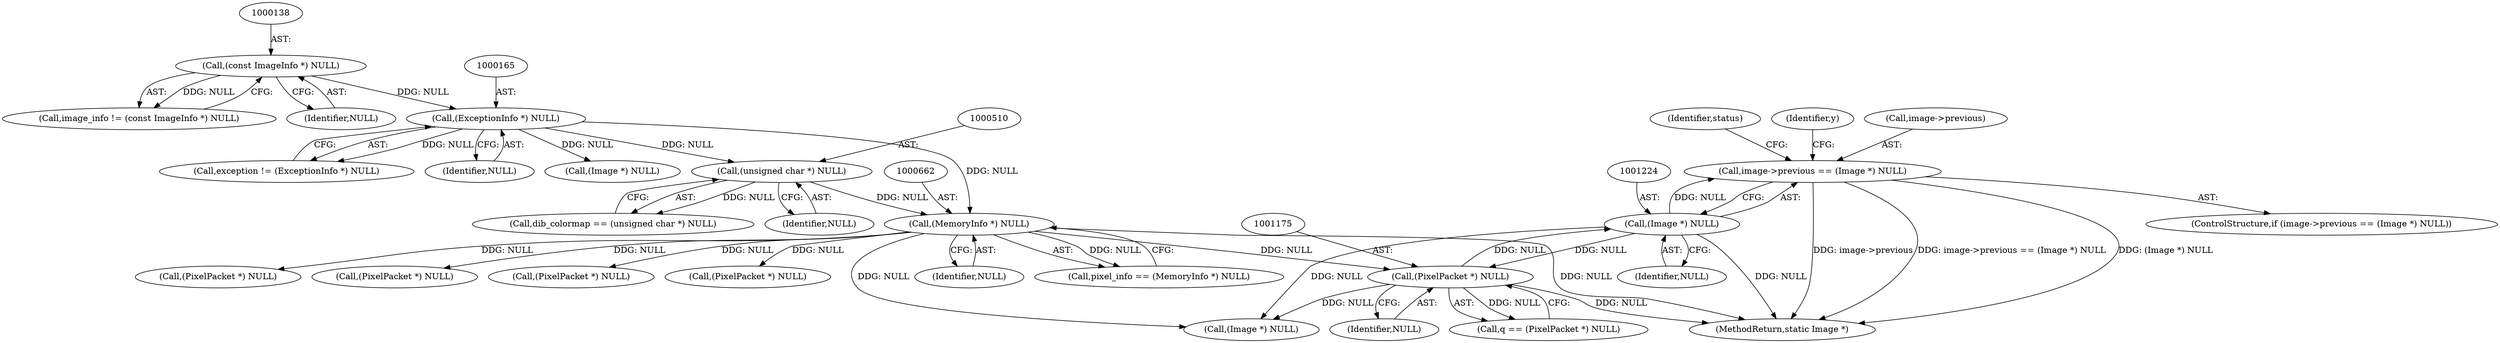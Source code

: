 digraph "0_ImageMagick_f6e9d0d9955e85bdd7540b251cd50d598dacc5e6_10@pointer" {
"1001219" [label="(Call,image->previous == (Image *) NULL)"];
"1001223" [label="(Call,(Image *) NULL)"];
"1001174" [label="(Call,(PixelPacket *) NULL)"];
"1000661" [label="(Call,(MemoryInfo *) NULL)"];
"1000509" [label="(Call,(unsigned char *) NULL)"];
"1000164" [label="(Call,(ExceptionInfo *) NULL)"];
"1000137" [label="(Call,(const ImageInfo *) NULL)"];
"1001225" [label="(Identifier,NULL)"];
"1001502" [label="(Call,(PixelPacket *) NULL)"];
"1000988" [label="(Call,(PixelPacket *) NULL)"];
"1001316" [label="(Call,(PixelPacket *) NULL)"];
"1001625" [label="(Call,(Image *) NULL)"];
"1001228" [label="(Identifier,status)"];
"1000137" [label="(Call,(const ImageInfo *) NULL)"];
"1001145" [label="(Identifier,y)"];
"1000164" [label="(Call,(ExceptionInfo *) NULL)"];
"1000162" [label="(Call,exception != (ExceptionInfo *) NULL)"];
"1001220" [label="(Call,image->previous)"];
"1001223" [label="(Call,(Image *) NULL)"];
"1000166" [label="(Identifier,NULL)"];
"1001219" [label="(Call,image->previous == (Image *) NULL)"];
"1000509" [label="(Call,(unsigned char *) NULL)"];
"1000507" [label="(Call,dib_colormap == (unsigned char *) NULL)"];
"1000194" [label="(Call,(Image *) NULL)"];
"1000663" [label="(Identifier,NULL)"];
"1001176" [label="(Identifier,NULL)"];
"1000511" [label="(Identifier,NULL)"];
"1000135" [label="(Call,image_info != (const ImageInfo *) NULL)"];
"1000659" [label="(Call,pixel_info == (MemoryInfo *) NULL)"];
"1001218" [label="(ControlStructure,if (image->previous == (Image *) NULL))"];
"1000798" [label="(Call,(PixelPacket *) NULL)"];
"1001172" [label="(Call,q == (PixelPacket *) NULL)"];
"1000661" [label="(Call,(MemoryInfo *) NULL)"];
"1001174" [label="(Call,(PixelPacket *) NULL)"];
"1000139" [label="(Identifier,NULL)"];
"1001646" [label="(MethodReturn,static Image *)"];
"1001219" -> "1001218"  [label="AST: "];
"1001219" -> "1001223"  [label="CFG: "];
"1001220" -> "1001219"  [label="AST: "];
"1001223" -> "1001219"  [label="AST: "];
"1001228" -> "1001219"  [label="CFG: "];
"1001145" -> "1001219"  [label="CFG: "];
"1001219" -> "1001646"  [label="DDG: (Image *) NULL"];
"1001219" -> "1001646"  [label="DDG: image->previous"];
"1001219" -> "1001646"  [label="DDG: image->previous == (Image *) NULL"];
"1001223" -> "1001219"  [label="DDG: NULL"];
"1001223" -> "1001225"  [label="CFG: "];
"1001224" -> "1001223"  [label="AST: "];
"1001225" -> "1001223"  [label="AST: "];
"1001223" -> "1001646"  [label="DDG: NULL"];
"1001223" -> "1001174"  [label="DDG: NULL"];
"1001174" -> "1001223"  [label="DDG: NULL"];
"1001223" -> "1001625"  [label="DDG: NULL"];
"1001174" -> "1001172"  [label="AST: "];
"1001174" -> "1001176"  [label="CFG: "];
"1001175" -> "1001174"  [label="AST: "];
"1001176" -> "1001174"  [label="AST: "];
"1001172" -> "1001174"  [label="CFG: "];
"1001174" -> "1001646"  [label="DDG: NULL"];
"1001174" -> "1001172"  [label="DDG: NULL"];
"1000661" -> "1001174"  [label="DDG: NULL"];
"1001174" -> "1001625"  [label="DDG: NULL"];
"1000661" -> "1000659"  [label="AST: "];
"1000661" -> "1000663"  [label="CFG: "];
"1000662" -> "1000661"  [label="AST: "];
"1000663" -> "1000661"  [label="AST: "];
"1000659" -> "1000661"  [label="CFG: "];
"1000661" -> "1001646"  [label="DDG: NULL"];
"1000661" -> "1000659"  [label="DDG: NULL"];
"1000509" -> "1000661"  [label="DDG: NULL"];
"1000164" -> "1000661"  [label="DDG: NULL"];
"1000661" -> "1000798"  [label="DDG: NULL"];
"1000661" -> "1000988"  [label="DDG: NULL"];
"1000661" -> "1001316"  [label="DDG: NULL"];
"1000661" -> "1001502"  [label="DDG: NULL"];
"1000661" -> "1001625"  [label="DDG: NULL"];
"1000509" -> "1000507"  [label="AST: "];
"1000509" -> "1000511"  [label="CFG: "];
"1000510" -> "1000509"  [label="AST: "];
"1000511" -> "1000509"  [label="AST: "];
"1000507" -> "1000509"  [label="CFG: "];
"1000509" -> "1000507"  [label="DDG: NULL"];
"1000164" -> "1000509"  [label="DDG: NULL"];
"1000164" -> "1000162"  [label="AST: "];
"1000164" -> "1000166"  [label="CFG: "];
"1000165" -> "1000164"  [label="AST: "];
"1000166" -> "1000164"  [label="AST: "];
"1000162" -> "1000164"  [label="CFG: "];
"1000164" -> "1000162"  [label="DDG: NULL"];
"1000137" -> "1000164"  [label="DDG: NULL"];
"1000164" -> "1000194"  [label="DDG: NULL"];
"1000137" -> "1000135"  [label="AST: "];
"1000137" -> "1000139"  [label="CFG: "];
"1000138" -> "1000137"  [label="AST: "];
"1000139" -> "1000137"  [label="AST: "];
"1000135" -> "1000137"  [label="CFG: "];
"1000137" -> "1000135"  [label="DDG: NULL"];
}

